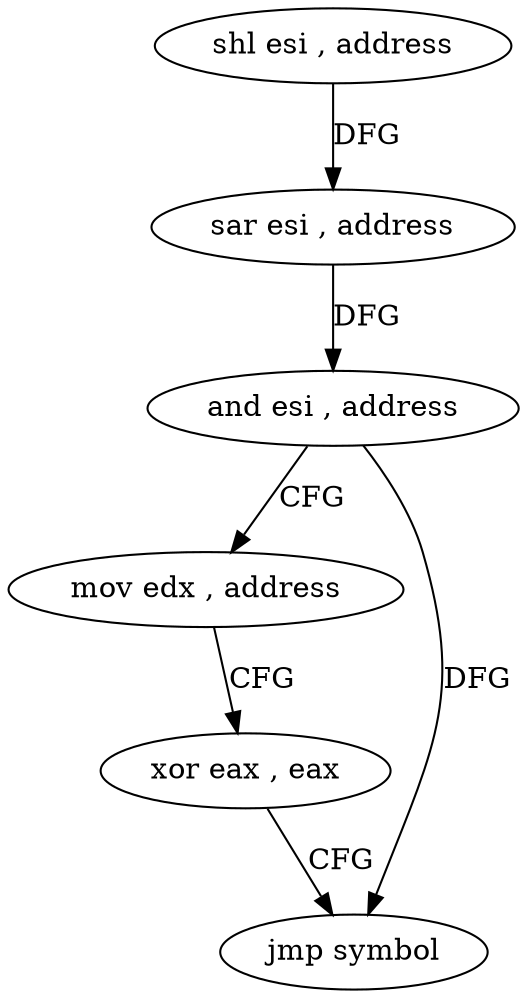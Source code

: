 digraph "func" {
"4269792" [label = "shl esi , address" ]
"4269795" [label = "sar esi , address" ]
"4269798" [label = "and esi , address" ]
"4269804" [label = "mov edx , address" ]
"4269809" [label = "xor eax , eax" ]
"4269811" [label = "jmp symbol" ]
"4269792" -> "4269795" [ label = "DFG" ]
"4269795" -> "4269798" [ label = "DFG" ]
"4269798" -> "4269804" [ label = "CFG" ]
"4269798" -> "4269811" [ label = "DFG" ]
"4269804" -> "4269809" [ label = "CFG" ]
"4269809" -> "4269811" [ label = "CFG" ]
}
